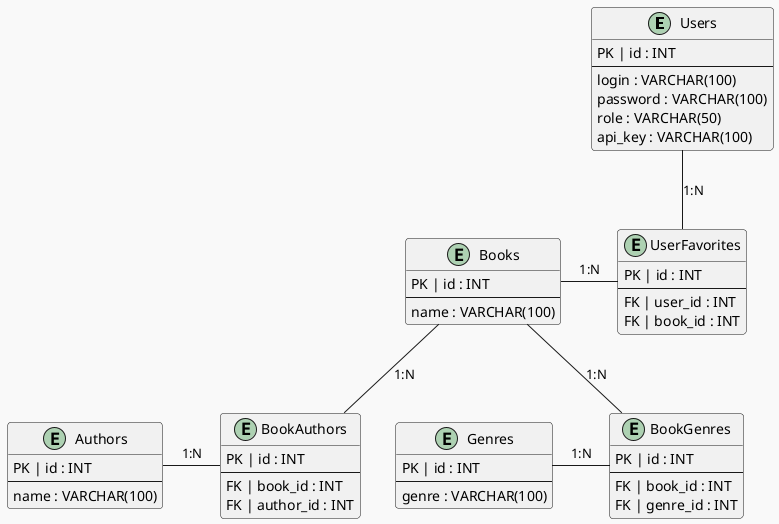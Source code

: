 @startuml
!theme mars
entity "Users" as users {
  PK | id : INT
  --
  login : VARCHAR(100)
  password : VARCHAR(100)
  role : VARCHAR(50)
  api_key : VARCHAR(100)
}

entity "Books" as books {
  PK | id : INT
  --
  name : VARCHAR(100)
}

entity "Authors" as authors {
  PK | id : INT
  --
  name : VARCHAR(100)
}

entity "Genres" as genres {
  PK | id : INT
  --
  genre : VARCHAR(100)
}

entity "BookAuthors" as bookauthors {
  PK | id : INT
  --
  FK | book_id : INT
  FK | author_id : INT
}

entity "BookGenres" as bookgenres {
  PK | id : INT
  --
  FK | book_id : INT
  FK | genre_id : INT
}

entity "UserFavorites" as userfavorites {
  PK | id : INT
  --
  FK | user_id : INT
  FK | book_id : INT
}

users -- userfavorites : "1:N"
books - userfavorites : "1:N"
books -- bookauthors : "1:N"
authors - bookauthors : "1:N"
books -- bookgenres : "1:N"
genres - bookgenres : "1:N"
@enduml
